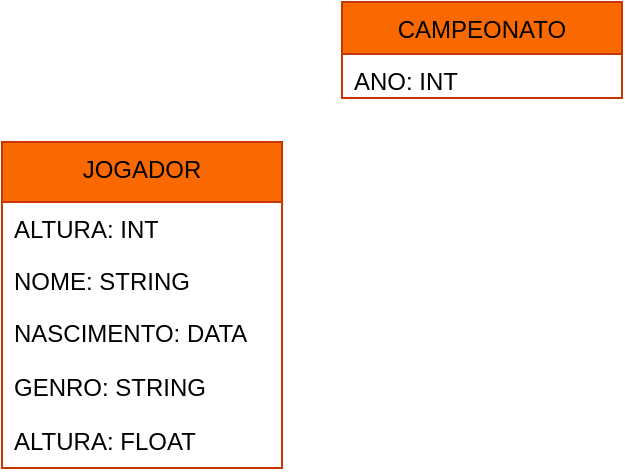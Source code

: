 <mxfile version="21.8.2" type="github">
  <diagram id="C5RBs43oDa-KdzZeNtuy" name="Page-1">
    <mxGraphModel dx="937" dy="742" grid="1" gridSize="10" guides="1" tooltips="1" connect="1" arrows="1" fold="1" page="1" pageScale="1" pageWidth="827" pageHeight="1169" math="0" shadow="0">
      <root>
        <mxCell id="WIyWlLk6GJQsqaUBKTNV-0" />
        <mxCell id="WIyWlLk6GJQsqaUBKTNV-1" parent="WIyWlLk6GJQsqaUBKTNV-0" />
        <mxCell id="Va5J11-MZmqRQGkyv5T_-11" value="JOGADOR" style="swimlane;fontStyle=0;childLayout=stackLayout;horizontal=1;startSize=30;fillColor=#fa6800;horizontalStack=0;resizeParent=1;resizeParentMax=0;resizeLast=0;collapsible=1;marginBottom=0;whiteSpace=wrap;html=1;rounded=0;shadow=0;strokeColor=#C73500;strokeWidth=1;align=center;verticalAlign=top;fontFamily=Helvetica;fontSize=12;fontColor=#000000;" vertex="1" parent="WIyWlLk6GJQsqaUBKTNV-1">
          <mxGeometry x="190" y="270" width="140" height="163" as="geometry">
            <mxRectangle x="190" y="270" width="100" height="30" as="alternateBounds" />
          </mxGeometry>
        </mxCell>
        <mxCell id="Va5J11-MZmqRQGkyv5T_-13" value="ALTURA: INT" style="text;strokeColor=none;fillColor=none;align=left;verticalAlign=top;spacingLeft=4;spacingRight=4;overflow=hidden;rotatable=0;points=[[0,0.5],[1,0.5]];portConstraint=eastwest;whiteSpace=wrap;html=1;fontSize=12;fontFamily=Helvetica;fontColor=#000000;" vertex="1" parent="Va5J11-MZmqRQGkyv5T_-11">
          <mxGeometry y="30" width="140" height="26" as="geometry" />
        </mxCell>
        <mxCell id="Va5J11-MZmqRQGkyv5T_-12" value="NOME: STRING" style="text;strokeColor=none;fillColor=none;align=left;verticalAlign=top;spacingLeft=4;spacingRight=4;overflow=hidden;rotatable=0;points=[[0,0.5],[1,0.5]];portConstraint=eastwest;whiteSpace=wrap;html=1;fontSize=12;fontFamily=Helvetica;fontColor=#000000;" vertex="1" parent="Va5J11-MZmqRQGkyv5T_-11">
          <mxGeometry y="56" width="140" height="26" as="geometry" />
        </mxCell>
        <mxCell id="Va5J11-MZmqRQGkyv5T_-14" value="NASCIMENTO: DATA" style="text;strokeColor=none;fillColor=none;align=left;verticalAlign=top;spacingLeft=4;spacingRight=4;overflow=hidden;rotatable=0;points=[[0,0.5],[1,0.5]];portConstraint=eastwest;whiteSpace=wrap;html=1;fontSize=12;fontFamily=Helvetica;fontColor=#000000;" vertex="1" parent="Va5J11-MZmqRQGkyv5T_-11">
          <mxGeometry y="82" width="140" height="27" as="geometry" />
        </mxCell>
        <mxCell id="Va5J11-MZmqRQGkyv5T_-19" value="GENRO: STRING" style="text;strokeColor=none;fillColor=none;align=left;verticalAlign=top;spacingLeft=4;spacingRight=4;overflow=hidden;rotatable=0;points=[[0,0.5],[1,0.5]];portConstraint=eastwest;whiteSpace=wrap;html=1;fontSize=12;fontFamily=Helvetica;fontColor=#000000;" vertex="1" parent="Va5J11-MZmqRQGkyv5T_-11">
          <mxGeometry y="109" width="140" height="27" as="geometry" />
        </mxCell>
        <mxCell id="Va5J11-MZmqRQGkyv5T_-20" value="ALTURA: FLOAT" style="text;strokeColor=none;fillColor=none;align=left;verticalAlign=top;spacingLeft=4;spacingRight=4;overflow=hidden;rotatable=0;points=[[0,0.5],[1,0.5]];portConstraint=eastwest;whiteSpace=wrap;html=1;fontSize=12;fontFamily=Helvetica;fontColor=#000000;" vertex="1" parent="Va5J11-MZmqRQGkyv5T_-11">
          <mxGeometry y="136" width="140" height="27" as="geometry" />
        </mxCell>
        <mxCell id="Va5J11-MZmqRQGkyv5T_-22" value="CAMPEONATO" style="swimlane;fontStyle=0;childLayout=stackLayout;horizontal=1;startSize=26;fillColor=#fa6800;horizontalStack=0;resizeParent=1;resizeParentMax=0;resizeLast=0;collapsible=1;marginBottom=0;whiteSpace=wrap;html=1;rounded=0;shadow=0;strokeColor=#C73500;strokeWidth=1;align=center;verticalAlign=top;fontFamily=Helvetica;fontSize=12;fontColor=#000000;" vertex="1" parent="WIyWlLk6GJQsqaUBKTNV-1">
          <mxGeometry x="360" y="200" width="140" height="48" as="geometry" />
        </mxCell>
        <mxCell id="Va5J11-MZmqRQGkyv5T_-23" value="ANO: INT" style="text;strokeColor=none;fillColor=none;align=left;verticalAlign=top;spacingLeft=4;spacingRight=4;overflow=hidden;rotatable=0;points=[[0,0.5],[1,0.5]];portConstraint=eastwest;whiteSpace=wrap;html=1;fontSize=12;fontFamily=Helvetica;fontColor=#000000;" vertex="1" parent="Va5J11-MZmqRQGkyv5T_-22">
          <mxGeometry y="26" width="140" height="22" as="geometry" />
        </mxCell>
      </root>
    </mxGraphModel>
  </diagram>
</mxfile>
